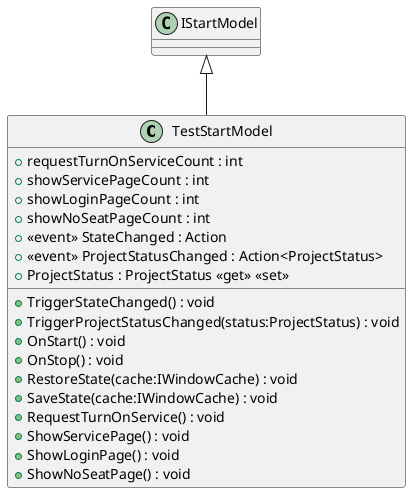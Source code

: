 @startuml
class TestStartModel {
    + requestTurnOnServiceCount : int
    + showServicePageCount : int
    + showLoginPageCount : int
    + showNoSeatPageCount : int
    +  <<event>> StateChanged : Action 
    + TriggerStateChanged() : void
    +  <<event>> ProjectStatusChanged : Action<ProjectStatus> 
    + TriggerProjectStatusChanged(status:ProjectStatus) : void
    + ProjectStatus : ProjectStatus <<get>> <<set>>
    + OnStart() : void
    + OnStop() : void
    + RestoreState(cache:IWindowCache) : void
    + SaveState(cache:IWindowCache) : void
    + RequestTurnOnService() : void
    + ShowServicePage() : void
    + ShowLoginPage() : void
    + ShowNoSeatPage() : void
}
IStartModel <|-- TestStartModel
@enduml

